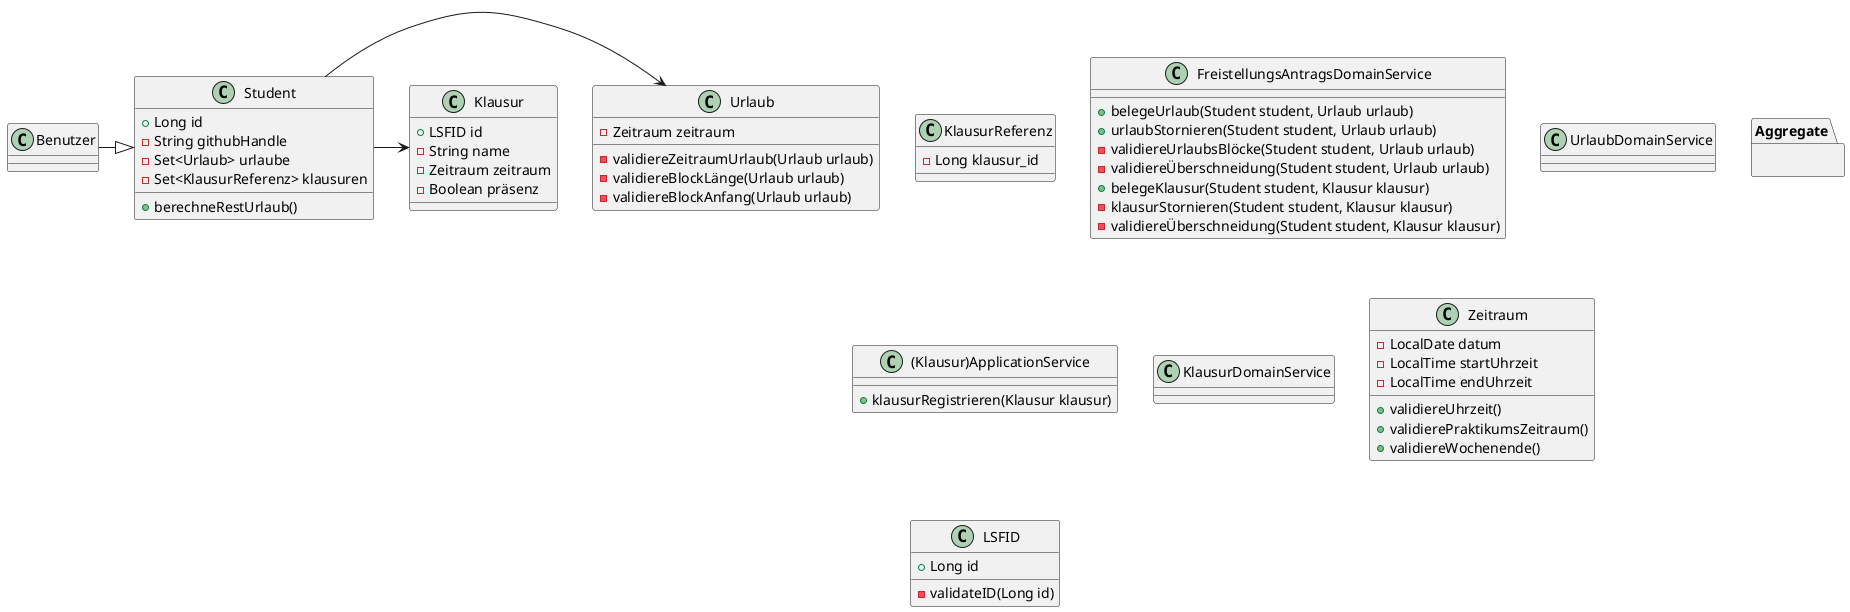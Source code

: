 @startuml
class Benutzer{

}
class Student{
+ Long id
- String githubHandle
- Set<Urlaub> urlaube
- Set<KlausurReferenz> klausuren
+ berechneRestUrlaub()
}


Benutzer -|> Student

class KlausurReferenz{
- Long klausur_id
}

class FreistellungsAntragsDomainService{
+ belegeUrlaub(Student student, Urlaub urlaub)
+ urlaubStornieren(Student student, Urlaub urlaub)
- validiereUrlaubsBlöcke(Student student, Urlaub urlaub)
- validiereÜberschneidung(Student student, Urlaub urlaub)
+ belegeKlausur(Student student, Klausur klausur)
- klausurStornieren(Student student, Klausur klausur)
- validiereÜberschneidung(Student student, Klausur klausur)
}
class UrlaubDomainService{

}

class Urlaub{
- Zeitraum zeitraum
- validiereZeitraumUrlaub(Urlaub urlaub)
- validiereBlockLänge(Urlaub urlaub)
- validiereBlockAnfang(Urlaub urlaub)
}

class (Klausur)ApplicationService{
+ klausurRegistrieren(Klausur klausur)
}

class KlausurDomainService{

}

class Klausur{
+ LSFID id
- String name
- Zeitraum zeitraum
- Boolean präsenz
}

class Zeitraum{
- LocalDate datum
- LocalTime startUhrzeit
- LocalTime endUhrzeit
+ validiereUhrzeit()
+ validierePraktikumsZeitraum()
+ validiereWochenende()
}

class LSFID{
+ Long id
- validateID(Long id)
}

Student -> Urlaub
Student -> Klausur
package "Aggregate"{

}


@enduml